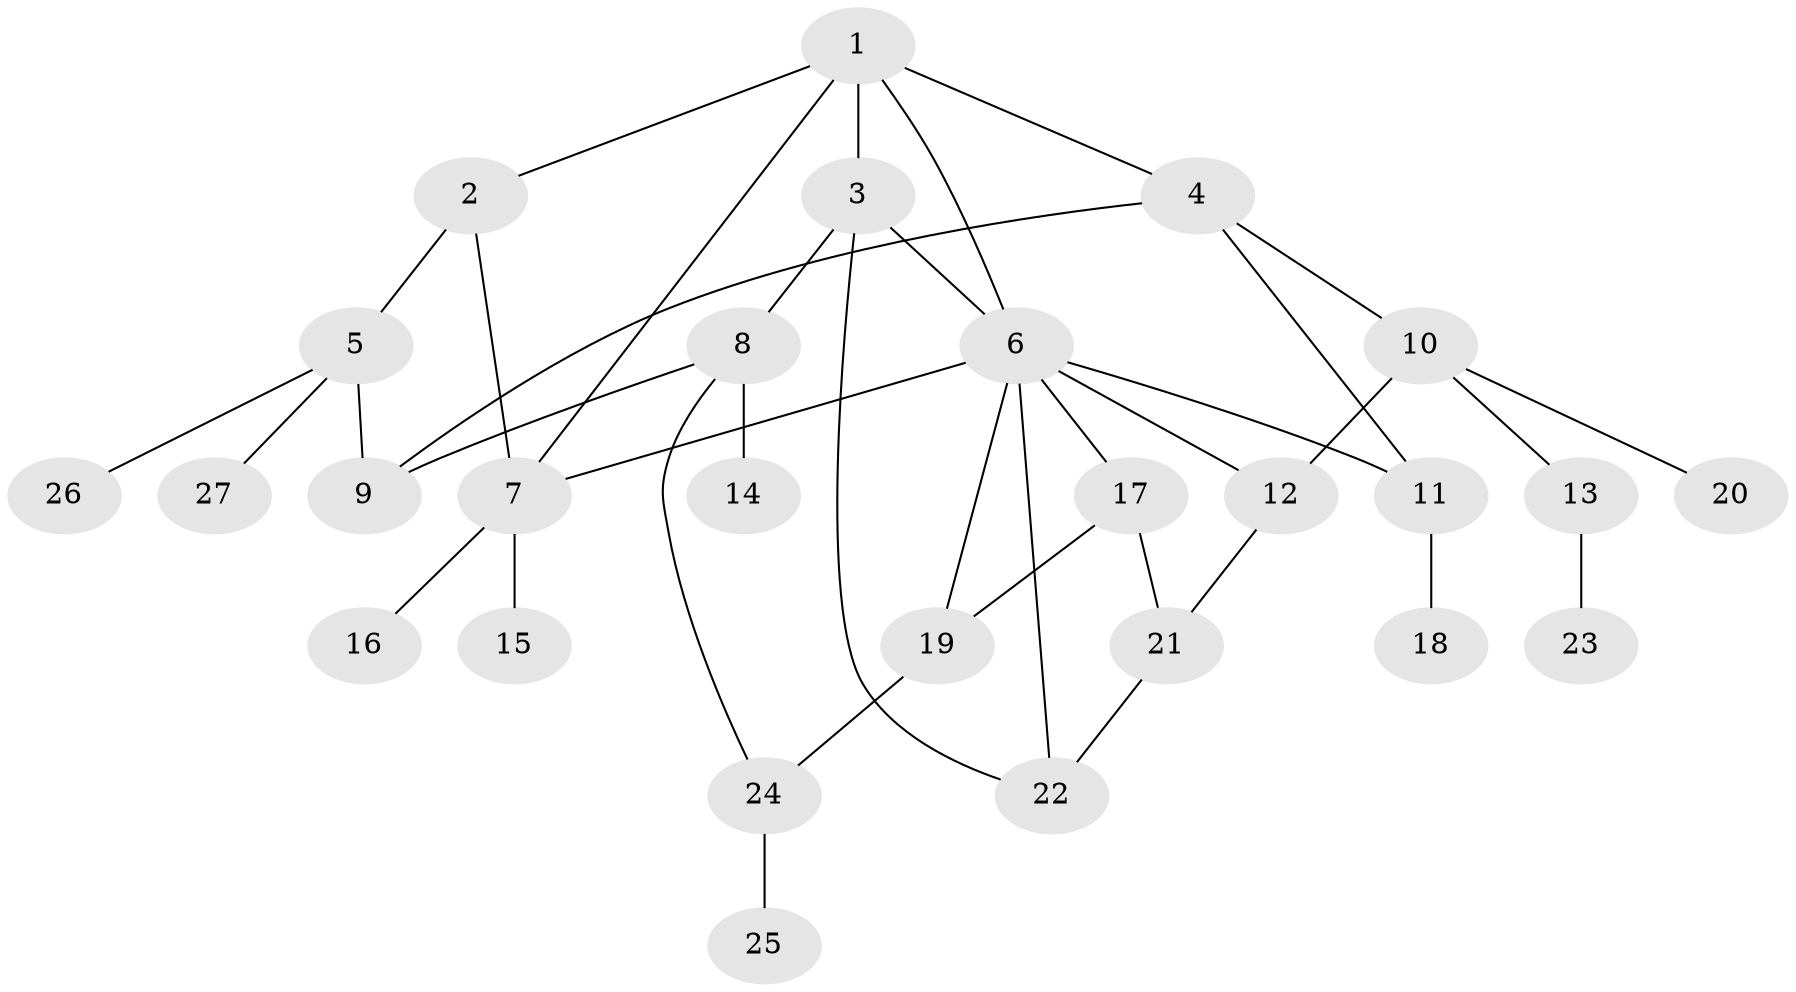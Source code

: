 // original degree distribution, {6: 0.03773584905660377, 3: 0.22641509433962265, 4: 0.16981132075471697, 8: 0.018867924528301886, 2: 0.2830188679245283, 1: 0.2641509433962264}
// Generated by graph-tools (version 1.1) at 2025/34/03/09/25 02:34:23]
// undirected, 27 vertices, 38 edges
graph export_dot {
graph [start="1"]
  node [color=gray90,style=filled];
  1;
  2;
  3;
  4;
  5;
  6;
  7;
  8;
  9;
  10;
  11;
  12;
  13;
  14;
  15;
  16;
  17;
  18;
  19;
  20;
  21;
  22;
  23;
  24;
  25;
  26;
  27;
  1 -- 2 [weight=1.0];
  1 -- 3 [weight=1.0];
  1 -- 4 [weight=1.0];
  1 -- 6 [weight=1.0];
  1 -- 7 [weight=1.0];
  2 -- 5 [weight=1.0];
  2 -- 7 [weight=1.0];
  3 -- 6 [weight=1.0];
  3 -- 8 [weight=1.0];
  3 -- 22 [weight=1.0];
  4 -- 9 [weight=1.0];
  4 -- 10 [weight=1.0];
  4 -- 11 [weight=1.0];
  5 -- 9 [weight=2.0];
  5 -- 26 [weight=1.0];
  5 -- 27 [weight=1.0];
  6 -- 7 [weight=1.0];
  6 -- 11 [weight=1.0];
  6 -- 12 [weight=2.0];
  6 -- 17 [weight=1.0];
  6 -- 19 [weight=1.0];
  6 -- 22 [weight=1.0];
  7 -- 15 [weight=2.0];
  7 -- 16 [weight=1.0];
  8 -- 9 [weight=1.0];
  8 -- 14 [weight=1.0];
  8 -- 24 [weight=1.0];
  10 -- 12 [weight=1.0];
  10 -- 13 [weight=1.0];
  10 -- 20 [weight=1.0];
  11 -- 18 [weight=1.0];
  12 -- 21 [weight=1.0];
  13 -- 23 [weight=1.0];
  17 -- 19 [weight=1.0];
  17 -- 21 [weight=1.0];
  19 -- 24 [weight=1.0];
  21 -- 22 [weight=1.0];
  24 -- 25 [weight=1.0];
}
